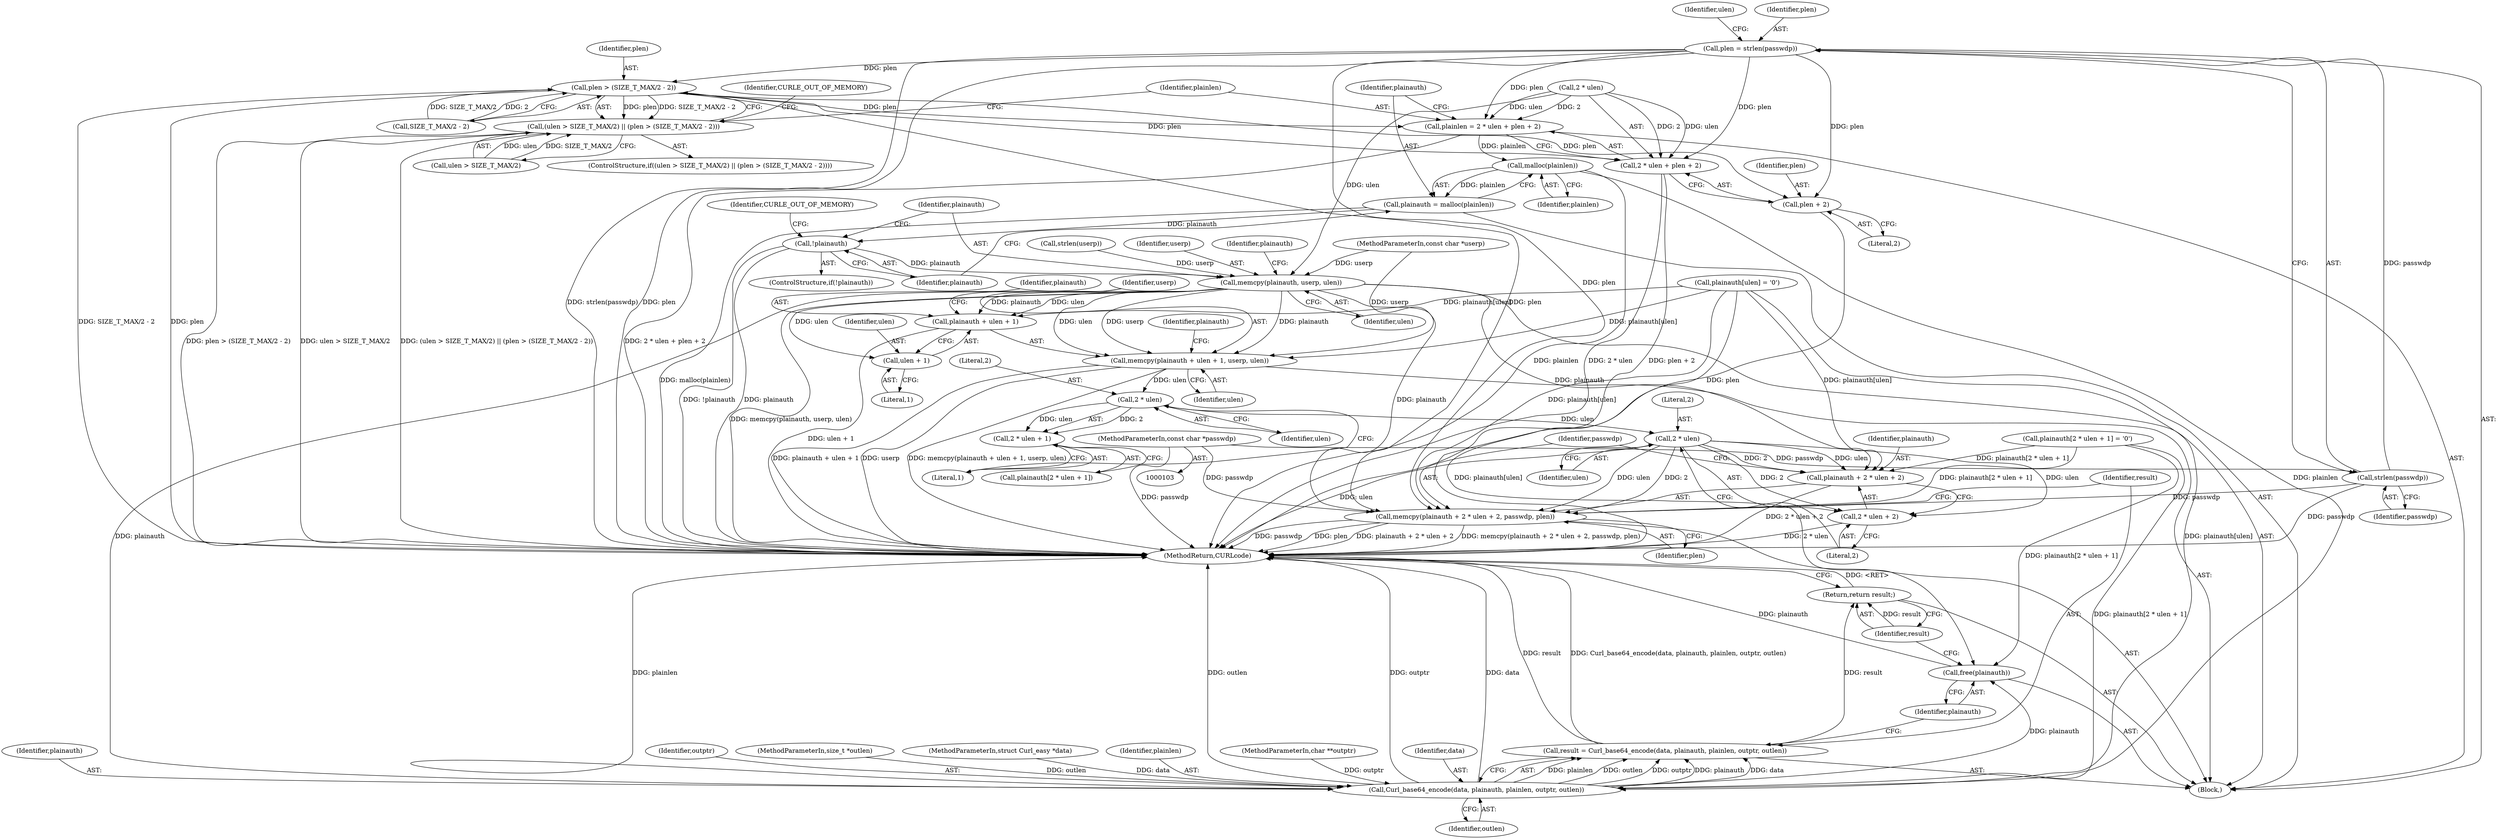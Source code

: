digraph "1_curl_f3a24d7916b9173c69a3e0ee790102993833d6c5@API" {
"1000127" [label="(Call,plen = strlen(passwdp))"];
"1000129" [label="(Call,strlen(passwdp))"];
"1000106" [label="(MethodParameterIn,const char *passwdp)"];
"1000138" [label="(Call,plen > (SIZE_T_MAX/2 - 2))"];
"1000132" [label="(Call,(ulen > SIZE_T_MAX/2) || (plen > (SIZE_T_MAX/2 - 2)))"];
"1000147" [label="(Call,plainlen = 2 * ulen + plen + 2)"];
"1000158" [label="(Call,malloc(plainlen))"];
"1000156" [label="(Call,plainauth = malloc(plainlen))"];
"1000161" [label="(Call,!plainauth)"];
"1000165" [label="(Call,memcpy(plainauth, userp, ulen))"];
"1000174" [label="(Call,memcpy(plainauth + ulen + 1, userp, ulen))"];
"1000186" [label="(Call,2 * ulen)"];
"1000185" [label="(Call,2 * ulen + 1)"];
"1000195" [label="(Call,2 * ulen)"];
"1000191" [label="(Call,memcpy(plainauth + 2 * ulen + 2, passwdp, plen))"];
"1000192" [label="(Call,plainauth + 2 * ulen + 2)"];
"1000194" [label="(Call,2 * ulen + 2)"];
"1000175" [label="(Call,plainauth + ulen + 1)"];
"1000177" [label="(Call,ulen + 1)"];
"1000203" [label="(Call,Curl_base64_encode(data, plainauth, plainlen, outptr, outlen))"];
"1000201" [label="(Call,result = Curl_base64_encode(data, plainauth, plainlen, outptr, outlen))"];
"1000211" [label="(Return,return result;)"];
"1000209" [label="(Call,free(plainauth))"];
"1000149" [label="(Call,2 * ulen + plen + 2)"];
"1000153" [label="(Call,plen + 2)"];
"1000193" [label="(Identifier,plainauth)"];
"1000199" [label="(Identifier,passwdp)"];
"1000183" [label="(Call,plainauth[2 * ulen + 1])"];
"1000213" [label="(MethodReturn,CURLcode)"];
"1000149" [label="(Call,2 * ulen + plen + 2)"];
"1000129" [label="(Call,strlen(passwdp))"];
"1000130" [label="(Identifier,passwdp)"];
"1000139" [label="(Identifier,plen)"];
"1000158" [label="(Call,malloc(plainlen))"];
"1000161" [label="(Call,!plainauth)"];
"1000175" [label="(Call,plainauth + ulen + 1)"];
"1000200" [label="(Identifier,plen)"];
"1000211" [label="(Return,return result;)"];
"1000165" [label="(Call,memcpy(plainauth, userp, ulen))"];
"1000207" [label="(Identifier,outptr)"];
"1000202" [label="(Identifier,result)"];
"1000169" [label="(Call,plainauth[ulen] = '\0')"];
"1000160" [label="(ControlStructure,if(!plainauth))"];
"1000208" [label="(Identifier,outlen)"];
"1000106" [label="(MethodParameterIn,const char *passwdp)"];
"1000212" [label="(Identifier,result)"];
"1000159" [label="(Identifier,plainlen)"];
"1000203" [label="(Call,Curl_base64_encode(data, plainauth, plainlen, outptr, outlen))"];
"1000162" [label="(Identifier,plainauth)"];
"1000105" [label="(MethodParameterIn,const char *userp)"];
"1000132" [label="(Call,(ulen > SIZE_T_MAX/2) || (plen > (SIZE_T_MAX/2 - 2)))"];
"1000125" [label="(Call,strlen(userp))"];
"1000156" [label="(Call,plainauth = malloc(plainlen))"];
"1000167" [label="(Identifier,userp)"];
"1000201" [label="(Call,result = Curl_base64_encode(data, plainauth, plainlen, outptr, outlen))"];
"1000157" [label="(Identifier,plainauth)"];
"1000180" [label="(Identifier,userp)"];
"1000134" [label="(Identifier,ulen)"];
"1000171" [label="(Identifier,plainauth)"];
"1000108" [label="(MethodParameterIn,size_t *outlen)"];
"1000210" [label="(Identifier,plainauth)"];
"1000140" [label="(Call,SIZE_T_MAX/2 - 2)"];
"1000104" [label="(MethodParameterIn,struct Curl_easy *data)"];
"1000155" [label="(Literal,2)"];
"1000189" [label="(Literal,1)"];
"1000206" [label="(Identifier,plainlen)"];
"1000147" [label="(Call,plainlen = 2 * ulen + plen + 2)"];
"1000186" [label="(Call,2 * ulen)"];
"1000185" [label="(Call,2 * ulen + 1)"];
"1000174" [label="(Call,memcpy(plainauth + ulen + 1, userp, ulen))"];
"1000176" [label="(Identifier,plainauth)"];
"1000150" [label="(Call,2 * ulen)"];
"1000168" [label="(Identifier,ulen)"];
"1000166" [label="(Identifier,plainauth)"];
"1000181" [label="(Identifier,ulen)"];
"1000128" [label="(Identifier,plen)"];
"1000198" [label="(Literal,2)"];
"1000209" [label="(Call,free(plainauth))"];
"1000133" [label="(Call,ulen > SIZE_T_MAX/2)"];
"1000187" [label="(Literal,2)"];
"1000191" [label="(Call,memcpy(plainauth + 2 * ulen + 2, passwdp, plen))"];
"1000192" [label="(Call,plainauth + 2 * ulen + 2)"];
"1000184" [label="(Identifier,plainauth)"];
"1000188" [label="(Identifier,ulen)"];
"1000196" [label="(Literal,2)"];
"1000107" [label="(MethodParameterIn,char **outptr)"];
"1000109" [label="(Block,)"];
"1000178" [label="(Identifier,ulen)"];
"1000177" [label="(Call,ulen + 1)"];
"1000138" [label="(Call,plen > (SIZE_T_MAX/2 - 2))"];
"1000127" [label="(Call,plen = strlen(passwdp))"];
"1000164" [label="(Identifier,CURLE_OUT_OF_MEMORY)"];
"1000204" [label="(Identifier,data)"];
"1000205" [label="(Identifier,plainauth)"];
"1000131" [label="(ControlStructure,if((ulen > SIZE_T_MAX/2) || (plen > (SIZE_T_MAX/2 - 2))))"];
"1000154" [label="(Identifier,plen)"];
"1000182" [label="(Call,plainauth[2 * ulen + 1] = '\0')"];
"1000197" [label="(Identifier,ulen)"];
"1000179" [label="(Literal,1)"];
"1000195" [label="(Call,2 * ulen)"];
"1000146" [label="(Identifier,CURLE_OUT_OF_MEMORY)"];
"1000148" [label="(Identifier,plainlen)"];
"1000153" [label="(Call,plen + 2)"];
"1000194" [label="(Call,2 * ulen + 2)"];
"1000127" -> "1000109"  [label="AST: "];
"1000127" -> "1000129"  [label="CFG: "];
"1000128" -> "1000127"  [label="AST: "];
"1000129" -> "1000127"  [label="AST: "];
"1000134" -> "1000127"  [label="CFG: "];
"1000127" -> "1000213"  [label="DDG: strlen(passwdp)"];
"1000127" -> "1000213"  [label="DDG: plen"];
"1000129" -> "1000127"  [label="DDG: passwdp"];
"1000127" -> "1000138"  [label="DDG: plen"];
"1000127" -> "1000147"  [label="DDG: plen"];
"1000127" -> "1000149"  [label="DDG: plen"];
"1000127" -> "1000153"  [label="DDG: plen"];
"1000127" -> "1000191"  [label="DDG: plen"];
"1000129" -> "1000130"  [label="CFG: "];
"1000130" -> "1000129"  [label="AST: "];
"1000129" -> "1000213"  [label="DDG: passwdp"];
"1000106" -> "1000129"  [label="DDG: passwdp"];
"1000129" -> "1000191"  [label="DDG: passwdp"];
"1000106" -> "1000103"  [label="AST: "];
"1000106" -> "1000213"  [label="DDG: passwdp"];
"1000106" -> "1000191"  [label="DDG: passwdp"];
"1000138" -> "1000132"  [label="AST: "];
"1000138" -> "1000140"  [label="CFG: "];
"1000139" -> "1000138"  [label="AST: "];
"1000140" -> "1000138"  [label="AST: "];
"1000132" -> "1000138"  [label="CFG: "];
"1000138" -> "1000213"  [label="DDG: plen"];
"1000138" -> "1000213"  [label="DDG: SIZE_T_MAX/2 - 2"];
"1000138" -> "1000132"  [label="DDG: plen"];
"1000138" -> "1000132"  [label="DDG: SIZE_T_MAX/2 - 2"];
"1000140" -> "1000138"  [label="DDG: SIZE_T_MAX/2"];
"1000140" -> "1000138"  [label="DDG: 2"];
"1000138" -> "1000147"  [label="DDG: plen"];
"1000138" -> "1000149"  [label="DDG: plen"];
"1000138" -> "1000153"  [label="DDG: plen"];
"1000138" -> "1000191"  [label="DDG: plen"];
"1000132" -> "1000131"  [label="AST: "];
"1000132" -> "1000133"  [label="CFG: "];
"1000133" -> "1000132"  [label="AST: "];
"1000146" -> "1000132"  [label="CFG: "];
"1000148" -> "1000132"  [label="CFG: "];
"1000132" -> "1000213"  [label="DDG: ulen > SIZE_T_MAX/2"];
"1000132" -> "1000213"  [label="DDG: (ulen > SIZE_T_MAX/2) || (plen > (SIZE_T_MAX/2 - 2))"];
"1000132" -> "1000213"  [label="DDG: plen > (SIZE_T_MAX/2 - 2)"];
"1000133" -> "1000132"  [label="DDG: ulen"];
"1000133" -> "1000132"  [label="DDG: SIZE_T_MAX/2"];
"1000147" -> "1000109"  [label="AST: "];
"1000147" -> "1000149"  [label="CFG: "];
"1000148" -> "1000147"  [label="AST: "];
"1000149" -> "1000147"  [label="AST: "];
"1000157" -> "1000147"  [label="CFG: "];
"1000147" -> "1000213"  [label="DDG: 2 * ulen + plen + 2"];
"1000150" -> "1000147"  [label="DDG: 2"];
"1000150" -> "1000147"  [label="DDG: ulen"];
"1000147" -> "1000158"  [label="DDG: plainlen"];
"1000158" -> "1000156"  [label="AST: "];
"1000158" -> "1000159"  [label="CFG: "];
"1000159" -> "1000158"  [label="AST: "];
"1000156" -> "1000158"  [label="CFG: "];
"1000158" -> "1000213"  [label="DDG: plainlen"];
"1000158" -> "1000156"  [label="DDG: plainlen"];
"1000158" -> "1000203"  [label="DDG: plainlen"];
"1000156" -> "1000109"  [label="AST: "];
"1000157" -> "1000156"  [label="AST: "];
"1000162" -> "1000156"  [label="CFG: "];
"1000156" -> "1000213"  [label="DDG: malloc(plainlen)"];
"1000156" -> "1000161"  [label="DDG: plainauth"];
"1000161" -> "1000160"  [label="AST: "];
"1000161" -> "1000162"  [label="CFG: "];
"1000162" -> "1000161"  [label="AST: "];
"1000164" -> "1000161"  [label="CFG: "];
"1000166" -> "1000161"  [label="CFG: "];
"1000161" -> "1000213"  [label="DDG: plainauth"];
"1000161" -> "1000213"  [label="DDG: !plainauth"];
"1000161" -> "1000165"  [label="DDG: plainauth"];
"1000165" -> "1000109"  [label="AST: "];
"1000165" -> "1000168"  [label="CFG: "];
"1000166" -> "1000165"  [label="AST: "];
"1000167" -> "1000165"  [label="AST: "];
"1000168" -> "1000165"  [label="AST: "];
"1000171" -> "1000165"  [label="CFG: "];
"1000165" -> "1000213"  [label="DDG: memcpy(plainauth, userp, ulen)"];
"1000125" -> "1000165"  [label="DDG: userp"];
"1000105" -> "1000165"  [label="DDG: userp"];
"1000150" -> "1000165"  [label="DDG: ulen"];
"1000165" -> "1000174"  [label="DDG: plainauth"];
"1000165" -> "1000174"  [label="DDG: ulen"];
"1000165" -> "1000174"  [label="DDG: userp"];
"1000165" -> "1000175"  [label="DDG: plainauth"];
"1000165" -> "1000175"  [label="DDG: ulen"];
"1000165" -> "1000177"  [label="DDG: ulen"];
"1000165" -> "1000191"  [label="DDG: plainauth"];
"1000165" -> "1000192"  [label="DDG: plainauth"];
"1000165" -> "1000203"  [label="DDG: plainauth"];
"1000174" -> "1000109"  [label="AST: "];
"1000174" -> "1000181"  [label="CFG: "];
"1000175" -> "1000174"  [label="AST: "];
"1000180" -> "1000174"  [label="AST: "];
"1000181" -> "1000174"  [label="AST: "];
"1000184" -> "1000174"  [label="CFG: "];
"1000174" -> "1000213"  [label="DDG: userp"];
"1000174" -> "1000213"  [label="DDG: memcpy(plainauth + ulen + 1, userp, ulen)"];
"1000174" -> "1000213"  [label="DDG: plainauth + ulen + 1"];
"1000169" -> "1000174"  [label="DDG: plainauth[ulen]"];
"1000105" -> "1000174"  [label="DDG: userp"];
"1000174" -> "1000186"  [label="DDG: ulen"];
"1000186" -> "1000185"  [label="AST: "];
"1000186" -> "1000188"  [label="CFG: "];
"1000187" -> "1000186"  [label="AST: "];
"1000188" -> "1000186"  [label="AST: "];
"1000189" -> "1000186"  [label="CFG: "];
"1000186" -> "1000185"  [label="DDG: 2"];
"1000186" -> "1000185"  [label="DDG: ulen"];
"1000186" -> "1000195"  [label="DDG: ulen"];
"1000185" -> "1000183"  [label="AST: "];
"1000185" -> "1000189"  [label="CFG: "];
"1000189" -> "1000185"  [label="AST: "];
"1000183" -> "1000185"  [label="CFG: "];
"1000195" -> "1000194"  [label="AST: "];
"1000195" -> "1000197"  [label="CFG: "];
"1000196" -> "1000195"  [label="AST: "];
"1000197" -> "1000195"  [label="AST: "];
"1000198" -> "1000195"  [label="CFG: "];
"1000195" -> "1000213"  [label="DDG: ulen"];
"1000195" -> "1000191"  [label="DDG: 2"];
"1000195" -> "1000191"  [label="DDG: ulen"];
"1000195" -> "1000192"  [label="DDG: 2"];
"1000195" -> "1000192"  [label="DDG: ulen"];
"1000195" -> "1000194"  [label="DDG: 2"];
"1000195" -> "1000194"  [label="DDG: ulen"];
"1000191" -> "1000109"  [label="AST: "];
"1000191" -> "1000200"  [label="CFG: "];
"1000192" -> "1000191"  [label="AST: "];
"1000199" -> "1000191"  [label="AST: "];
"1000200" -> "1000191"  [label="AST: "];
"1000202" -> "1000191"  [label="CFG: "];
"1000191" -> "1000213"  [label="DDG: plen"];
"1000191" -> "1000213"  [label="DDG: memcpy(plainauth + 2 * ulen + 2, passwdp, plen)"];
"1000191" -> "1000213"  [label="DDG: passwdp"];
"1000191" -> "1000213"  [label="DDG: plainauth + 2 * ulen + 2"];
"1000169" -> "1000191"  [label="DDG: plainauth[ulen]"];
"1000182" -> "1000191"  [label="DDG: plainauth[2 * ulen + 1]"];
"1000192" -> "1000194"  [label="CFG: "];
"1000193" -> "1000192"  [label="AST: "];
"1000194" -> "1000192"  [label="AST: "];
"1000199" -> "1000192"  [label="CFG: "];
"1000192" -> "1000213"  [label="DDG: 2 * ulen + 2"];
"1000169" -> "1000192"  [label="DDG: plainauth[ulen]"];
"1000182" -> "1000192"  [label="DDG: plainauth[2 * ulen + 1]"];
"1000194" -> "1000198"  [label="CFG: "];
"1000198" -> "1000194"  [label="AST: "];
"1000194" -> "1000213"  [label="DDG: 2 * ulen"];
"1000175" -> "1000177"  [label="CFG: "];
"1000176" -> "1000175"  [label="AST: "];
"1000177" -> "1000175"  [label="AST: "];
"1000180" -> "1000175"  [label="CFG: "];
"1000175" -> "1000213"  [label="DDG: ulen + 1"];
"1000169" -> "1000175"  [label="DDG: plainauth[ulen]"];
"1000177" -> "1000179"  [label="CFG: "];
"1000178" -> "1000177"  [label="AST: "];
"1000179" -> "1000177"  [label="AST: "];
"1000203" -> "1000201"  [label="AST: "];
"1000203" -> "1000208"  [label="CFG: "];
"1000204" -> "1000203"  [label="AST: "];
"1000205" -> "1000203"  [label="AST: "];
"1000206" -> "1000203"  [label="AST: "];
"1000207" -> "1000203"  [label="AST: "];
"1000208" -> "1000203"  [label="AST: "];
"1000201" -> "1000203"  [label="CFG: "];
"1000203" -> "1000213"  [label="DDG: plainlen"];
"1000203" -> "1000213"  [label="DDG: outlen"];
"1000203" -> "1000213"  [label="DDG: outptr"];
"1000203" -> "1000213"  [label="DDG: data"];
"1000203" -> "1000201"  [label="DDG: plainlen"];
"1000203" -> "1000201"  [label="DDG: outlen"];
"1000203" -> "1000201"  [label="DDG: outptr"];
"1000203" -> "1000201"  [label="DDG: plainauth"];
"1000203" -> "1000201"  [label="DDG: data"];
"1000104" -> "1000203"  [label="DDG: data"];
"1000169" -> "1000203"  [label="DDG: plainauth[ulen]"];
"1000182" -> "1000203"  [label="DDG: plainauth[2 * ulen + 1]"];
"1000107" -> "1000203"  [label="DDG: outptr"];
"1000108" -> "1000203"  [label="DDG: outlen"];
"1000203" -> "1000209"  [label="DDG: plainauth"];
"1000201" -> "1000109"  [label="AST: "];
"1000202" -> "1000201"  [label="AST: "];
"1000210" -> "1000201"  [label="CFG: "];
"1000201" -> "1000213"  [label="DDG: Curl_base64_encode(data, plainauth, plainlen, outptr, outlen)"];
"1000201" -> "1000213"  [label="DDG: result"];
"1000201" -> "1000211"  [label="DDG: result"];
"1000211" -> "1000109"  [label="AST: "];
"1000211" -> "1000212"  [label="CFG: "];
"1000212" -> "1000211"  [label="AST: "];
"1000213" -> "1000211"  [label="CFG: "];
"1000211" -> "1000213"  [label="DDG: <RET>"];
"1000212" -> "1000211"  [label="DDG: result"];
"1000209" -> "1000109"  [label="AST: "];
"1000209" -> "1000210"  [label="CFG: "];
"1000210" -> "1000209"  [label="AST: "];
"1000212" -> "1000209"  [label="CFG: "];
"1000209" -> "1000213"  [label="DDG: plainauth"];
"1000169" -> "1000209"  [label="DDG: plainauth[ulen]"];
"1000182" -> "1000209"  [label="DDG: plainauth[2 * ulen + 1]"];
"1000149" -> "1000153"  [label="CFG: "];
"1000150" -> "1000149"  [label="AST: "];
"1000153" -> "1000149"  [label="AST: "];
"1000149" -> "1000213"  [label="DDG: plen + 2"];
"1000149" -> "1000213"  [label="DDG: 2 * ulen"];
"1000150" -> "1000149"  [label="DDG: 2"];
"1000150" -> "1000149"  [label="DDG: ulen"];
"1000153" -> "1000155"  [label="CFG: "];
"1000154" -> "1000153"  [label="AST: "];
"1000155" -> "1000153"  [label="AST: "];
"1000153" -> "1000213"  [label="DDG: plen"];
}
